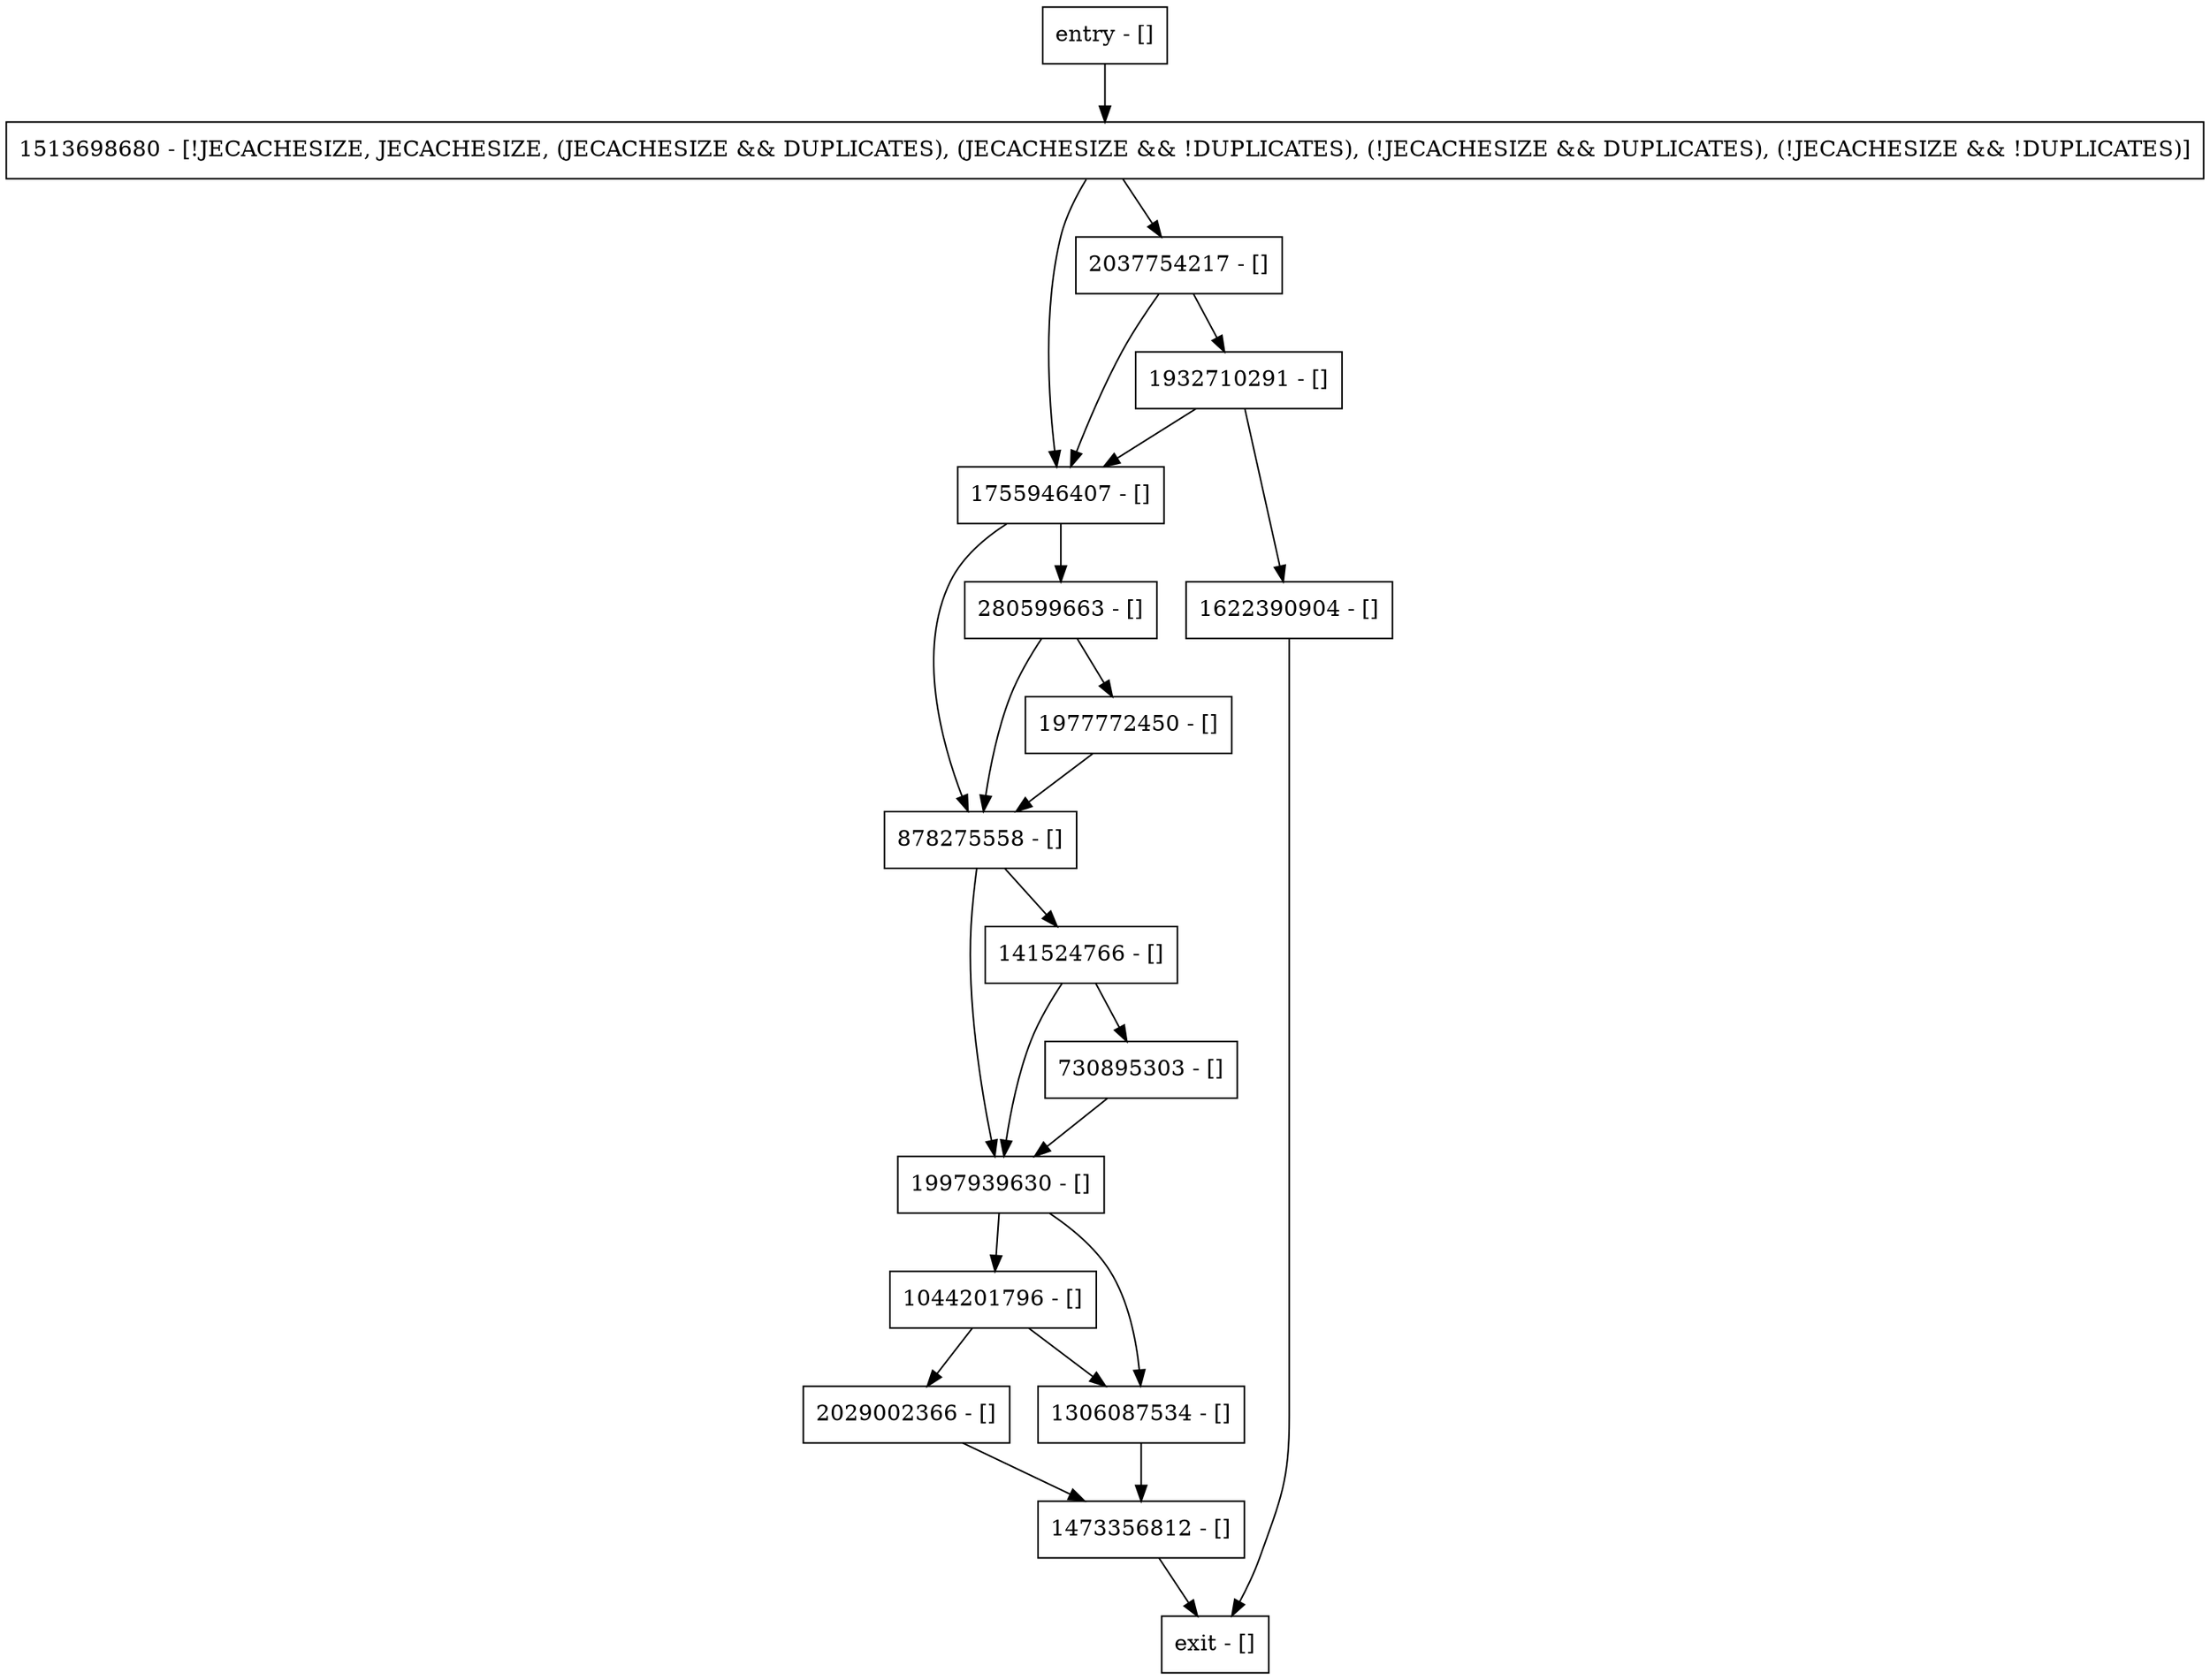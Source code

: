 digraph getReadableLocker {
node [shape=record];
1755946407 [label="1755946407 - []"];
1997939630 [label="1997939630 - []"];
1622390904 [label="1622390904 - []"];
878275558 [label="878275558 - []"];
2029002366 [label="2029002366 - []"];
1513698680 [label="1513698680 - [!JECACHESIZE, JECACHESIZE, (JECACHESIZE && DUPLICATES), (JECACHESIZE && !DUPLICATES), (!JECACHESIZE && DUPLICATES), (!JECACHESIZE && !DUPLICATES)]"];
730895303 [label="730895303 - []"];
entry [label="entry - []"];
exit [label="exit - []"];
280599663 [label="280599663 - []"];
1044201796 [label="1044201796 - []"];
2037754217 [label="2037754217 - []"];
1932710291 [label="1932710291 - []"];
1473356812 [label="1473356812 - []"];
1977772450 [label="1977772450 - []"];
1306087534 [label="1306087534 - []"];
141524766 [label="141524766 - []"];
entry;
exit;
1755946407 -> 280599663;
1755946407 -> 878275558;
1997939630 -> 1044201796;
1997939630 -> 1306087534;
1622390904 -> exit;
878275558 -> 1997939630;
878275558 -> 141524766;
2029002366 -> 1473356812;
1513698680 -> 1755946407;
1513698680 -> 2037754217;
730895303 -> 1997939630;
entry -> 1513698680;
280599663 -> 878275558;
280599663 -> 1977772450;
1044201796 -> 2029002366;
1044201796 -> 1306087534;
2037754217 -> 1755946407;
2037754217 -> 1932710291;
1932710291 -> 1755946407;
1932710291 -> 1622390904;
1473356812 -> exit;
1977772450 -> 878275558;
1306087534 -> 1473356812;
141524766 -> 730895303;
141524766 -> 1997939630;
}
